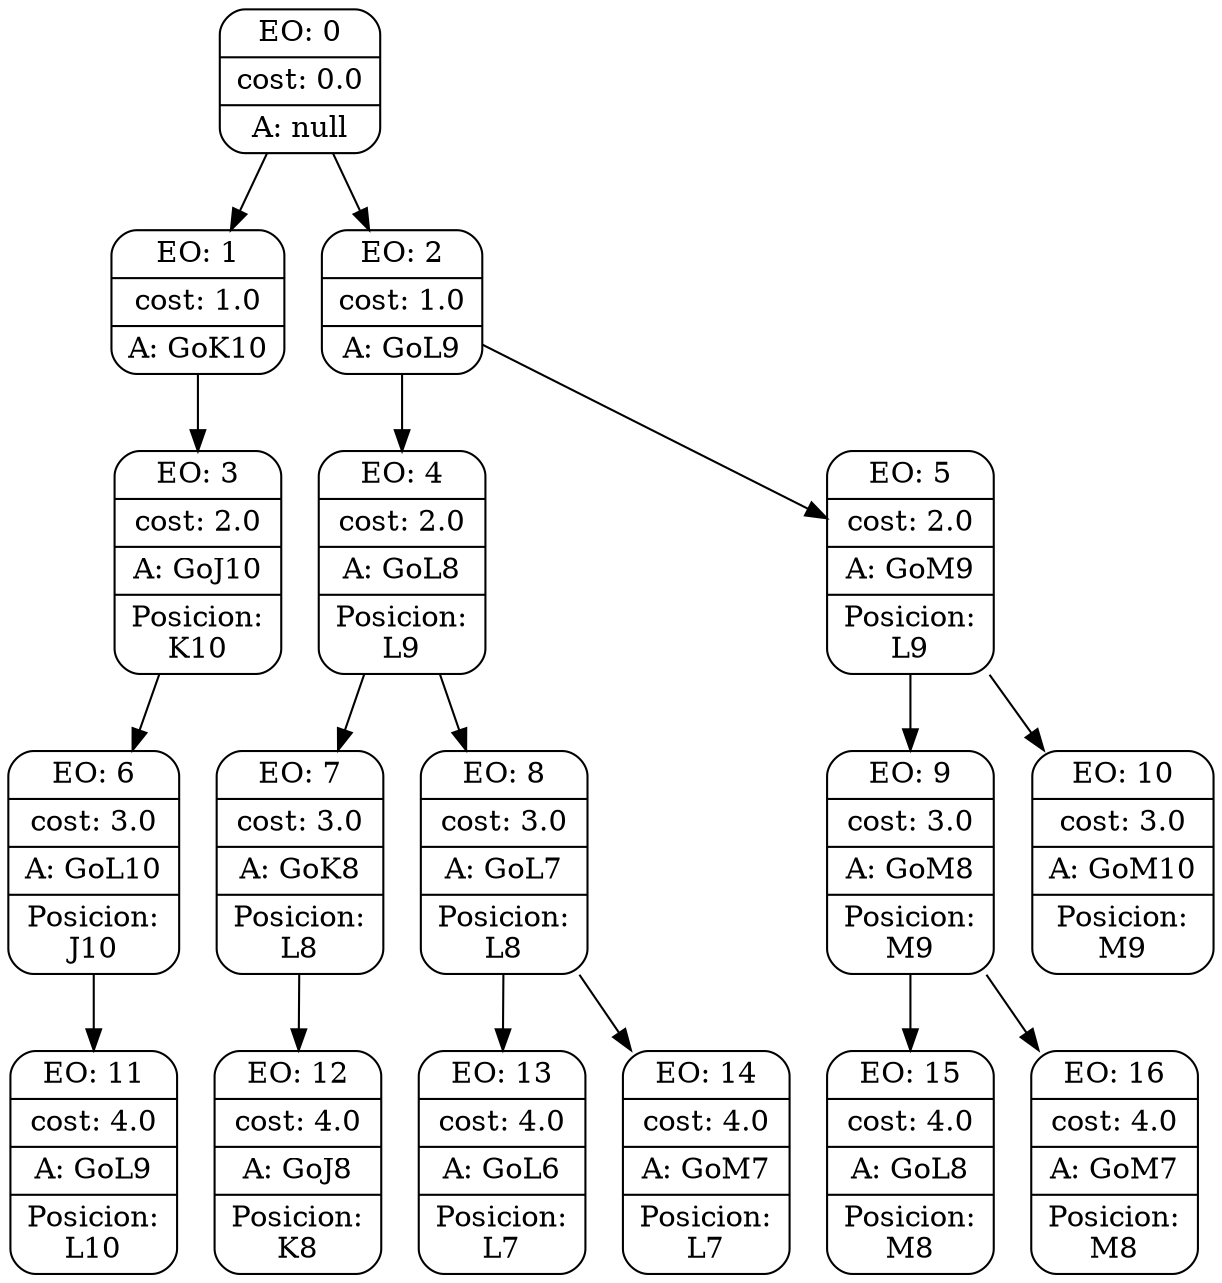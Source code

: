 digraph g {
node [shape = Mrecord];
nodo0[label="{EO: 0|cost: 0.0|A: null}"]
nodo1[label="{EO: 1|cost: 1.0|A: GoK10}"]
nodo3[label="{EO: 3|cost: 2.0|A: GoJ10|Posicion:\nK10}"]
nodo6[label="{EO: 6|cost: 3.0|A: GoL10|Posicion:\nJ10}"]
nodo11[label="{EO: 11|cost: 4.0|A: GoL9|Posicion:\nL10}"]

nodo6 -> nodo11;

nodo3 -> nodo6;

nodo1 -> nodo3;

nodo0 -> nodo1;
nodo2[label="{EO: 2|cost: 1.0|A: GoL9}"]
nodo4[label="{EO: 4|cost: 2.0|A: GoL8|Posicion:\nL9}"]
nodo7[label="{EO: 7|cost: 3.0|A: GoK8|Posicion:\nL8}"]
nodo12[label="{EO: 12|cost: 4.0|A: GoJ8|Posicion:\nK8}"]

nodo7 -> nodo12;

nodo4 -> nodo7;
nodo8[label="{EO: 8|cost: 3.0|A: GoL7|Posicion:\nL8}"]
nodo13[label="{EO: 13|cost: 4.0|A: GoL6|Posicion:\nL7}"]

nodo8 -> nodo13;
nodo14[label="{EO: 14|cost: 4.0|A: GoM7|Posicion:\nL7}"]

nodo8 -> nodo14;

nodo4 -> nodo8;

nodo2 -> nodo4;
nodo5[label="{EO: 5|cost: 2.0|A: GoM9|Posicion:\nL9}"]
nodo9[label="{EO: 9|cost: 3.0|A: GoM8|Posicion:\nM9}"]
nodo15[label="{EO: 15|cost: 4.0|A: GoL8|Posicion:\nM8}"]

nodo9 -> nodo15;
nodo16[label="{EO: 16|cost: 4.0|A: GoM7|Posicion:\nM8}"]

nodo9 -> nodo16;

nodo5 -> nodo9;
nodo10[label="{EO: 10|cost: 3.0|A: GoM10|Posicion:\nM9}"]

nodo5 -> nodo10;

nodo2 -> nodo5;

nodo0 -> nodo2;


}
